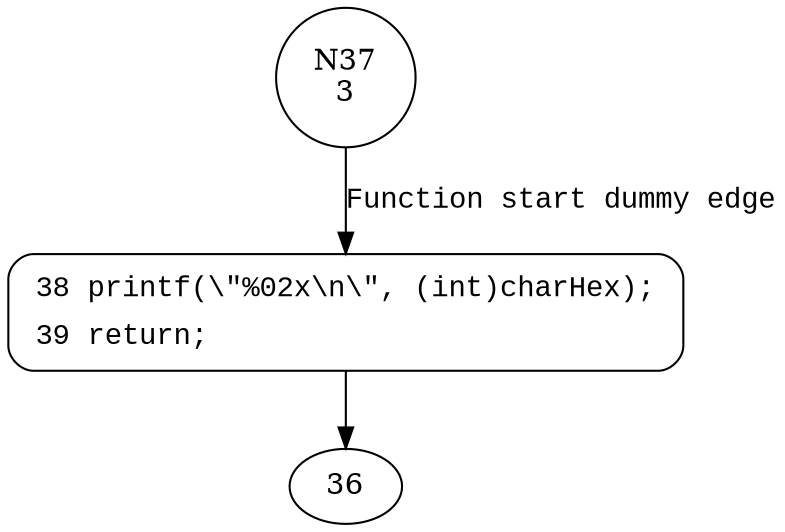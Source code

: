 digraph printHexCharLine {
37 [shape="circle" label="N37\n3"]
38 [shape="circle" label="N38\n2"]
38 [style="filled,bold" penwidth="1" fillcolor="white" fontname="Courier New" shape="Mrecord" label=<<table border="0" cellborder="0" cellpadding="3" bgcolor="white"><tr><td align="right">38</td><td align="left">printf(\&quot;%02x\n\&quot;, (int)charHex);</td></tr><tr><td align="right">39</td><td align="left">return;</td></tr></table>>]
38 -> 36[label=""]
37 -> 38 [label="Function start dummy edge" fontname="Courier New"]
}
